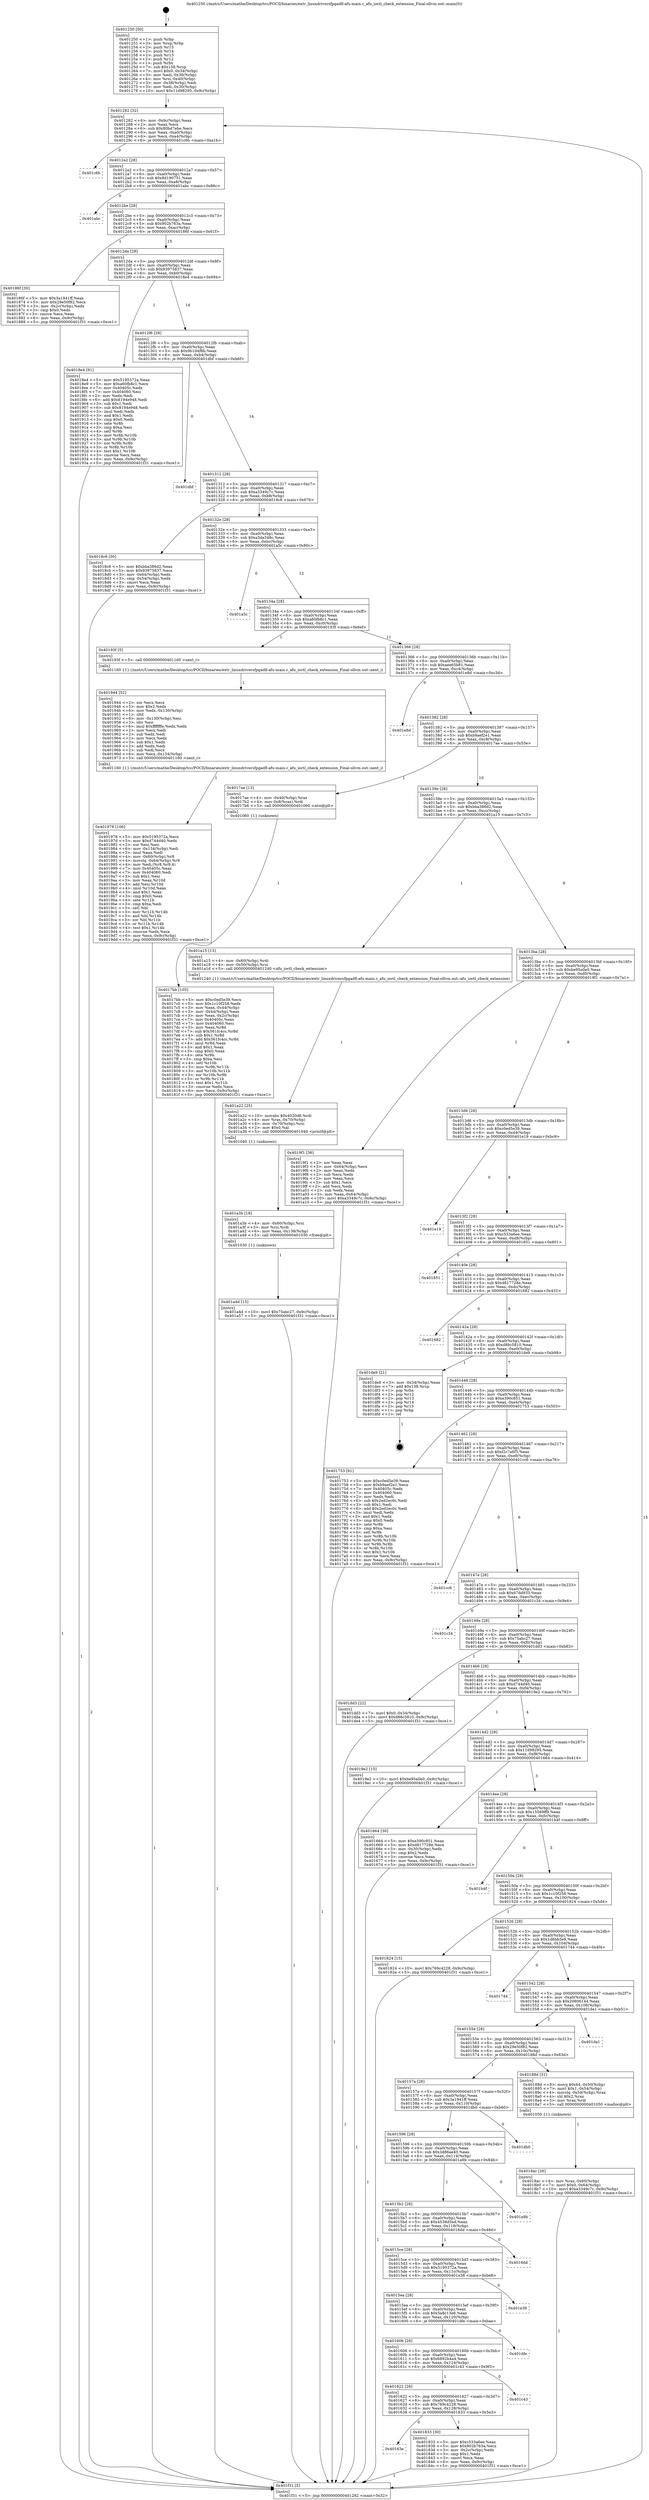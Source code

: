 digraph "0x401250" {
  label = "0x401250 (/mnt/c/Users/mathe/Desktop/tcc/POCII/binaries/extr_linuxdriversfpgadfl-afu-main.c_afu_ioctl_check_extension_Final-ollvm.out::main(0))"
  labelloc = "t"
  node[shape=record]

  Entry [label="",width=0.3,height=0.3,shape=circle,fillcolor=black,style=filled]
  "0x401282" [label="{
     0x401282 [32]\l
     | [instrs]\l
     &nbsp;&nbsp;0x401282 \<+6\>: mov -0x9c(%rbp),%eax\l
     &nbsp;&nbsp;0x401288 \<+2\>: mov %eax,%ecx\l
     &nbsp;&nbsp;0x40128a \<+6\>: sub $0x80bd7ebe,%ecx\l
     &nbsp;&nbsp;0x401290 \<+6\>: mov %eax,-0xa0(%rbp)\l
     &nbsp;&nbsp;0x401296 \<+6\>: mov %ecx,-0xa4(%rbp)\l
     &nbsp;&nbsp;0x40129c \<+6\>: je 0000000000401c6b \<main+0xa1b\>\l
  }"]
  "0x401c6b" [label="{
     0x401c6b\l
  }", style=dashed]
  "0x4012a2" [label="{
     0x4012a2 [28]\l
     | [instrs]\l
     &nbsp;&nbsp;0x4012a2 \<+5\>: jmp 00000000004012a7 \<main+0x57\>\l
     &nbsp;&nbsp;0x4012a7 \<+6\>: mov -0xa0(%rbp),%eax\l
     &nbsp;&nbsp;0x4012ad \<+5\>: sub $0x8d190751,%eax\l
     &nbsp;&nbsp;0x4012b2 \<+6\>: mov %eax,-0xa8(%rbp)\l
     &nbsp;&nbsp;0x4012b8 \<+6\>: je 0000000000401abc \<main+0x86c\>\l
  }"]
  Exit [label="",width=0.3,height=0.3,shape=circle,fillcolor=black,style=filled,peripheries=2]
  "0x401abc" [label="{
     0x401abc\l
  }", style=dashed]
  "0x4012be" [label="{
     0x4012be [28]\l
     | [instrs]\l
     &nbsp;&nbsp;0x4012be \<+5\>: jmp 00000000004012c3 \<main+0x73\>\l
     &nbsp;&nbsp;0x4012c3 \<+6\>: mov -0xa0(%rbp),%eax\l
     &nbsp;&nbsp;0x4012c9 \<+5\>: sub $0x902b763a,%eax\l
     &nbsp;&nbsp;0x4012ce \<+6\>: mov %eax,-0xac(%rbp)\l
     &nbsp;&nbsp;0x4012d4 \<+6\>: je 000000000040186f \<main+0x61f\>\l
  }"]
  "0x401a4d" [label="{
     0x401a4d [15]\l
     | [instrs]\l
     &nbsp;&nbsp;0x401a4d \<+10\>: movl $0x75abc27,-0x9c(%rbp)\l
     &nbsp;&nbsp;0x401a57 \<+5\>: jmp 0000000000401f31 \<main+0xce1\>\l
  }"]
  "0x40186f" [label="{
     0x40186f [30]\l
     | [instrs]\l
     &nbsp;&nbsp;0x40186f \<+5\>: mov $0x3a1941ff,%eax\l
     &nbsp;&nbsp;0x401874 \<+5\>: mov $0x29e50f82,%ecx\l
     &nbsp;&nbsp;0x401879 \<+3\>: mov -0x2c(%rbp),%edx\l
     &nbsp;&nbsp;0x40187c \<+3\>: cmp $0x0,%edx\l
     &nbsp;&nbsp;0x40187f \<+3\>: cmove %ecx,%eax\l
     &nbsp;&nbsp;0x401882 \<+6\>: mov %eax,-0x9c(%rbp)\l
     &nbsp;&nbsp;0x401888 \<+5\>: jmp 0000000000401f31 \<main+0xce1\>\l
  }"]
  "0x4012da" [label="{
     0x4012da [28]\l
     | [instrs]\l
     &nbsp;&nbsp;0x4012da \<+5\>: jmp 00000000004012df \<main+0x8f\>\l
     &nbsp;&nbsp;0x4012df \<+6\>: mov -0xa0(%rbp),%eax\l
     &nbsp;&nbsp;0x4012e5 \<+5\>: sub $0x93975837,%eax\l
     &nbsp;&nbsp;0x4012ea \<+6\>: mov %eax,-0xb0(%rbp)\l
     &nbsp;&nbsp;0x4012f0 \<+6\>: je 00000000004018e4 \<main+0x694\>\l
  }"]
  "0x401a3b" [label="{
     0x401a3b [18]\l
     | [instrs]\l
     &nbsp;&nbsp;0x401a3b \<+4\>: mov -0x60(%rbp),%rsi\l
     &nbsp;&nbsp;0x401a3f \<+3\>: mov %rsi,%rdi\l
     &nbsp;&nbsp;0x401a42 \<+6\>: mov %eax,-0x138(%rbp)\l
     &nbsp;&nbsp;0x401a48 \<+5\>: call 0000000000401030 \<free@plt\>\l
     | [calls]\l
     &nbsp;&nbsp;0x401030 \{1\} (unknown)\l
  }"]
  "0x4018e4" [label="{
     0x4018e4 [91]\l
     | [instrs]\l
     &nbsp;&nbsp;0x4018e4 \<+5\>: mov $0x5195372a,%eax\l
     &nbsp;&nbsp;0x4018e9 \<+5\>: mov $0xa60fb8c1,%ecx\l
     &nbsp;&nbsp;0x4018ee \<+7\>: mov 0x40405c,%edx\l
     &nbsp;&nbsp;0x4018f5 \<+7\>: mov 0x404060,%esi\l
     &nbsp;&nbsp;0x4018fc \<+2\>: mov %edx,%edi\l
     &nbsp;&nbsp;0x4018fe \<+6\>: add $0x8194e948,%edi\l
     &nbsp;&nbsp;0x401904 \<+3\>: sub $0x1,%edi\l
     &nbsp;&nbsp;0x401907 \<+6\>: sub $0x8194e948,%edi\l
     &nbsp;&nbsp;0x40190d \<+3\>: imul %edi,%edx\l
     &nbsp;&nbsp;0x401910 \<+3\>: and $0x1,%edx\l
     &nbsp;&nbsp;0x401913 \<+3\>: cmp $0x0,%edx\l
     &nbsp;&nbsp;0x401916 \<+4\>: sete %r8b\l
     &nbsp;&nbsp;0x40191a \<+3\>: cmp $0xa,%esi\l
     &nbsp;&nbsp;0x40191d \<+4\>: setl %r9b\l
     &nbsp;&nbsp;0x401921 \<+3\>: mov %r8b,%r10b\l
     &nbsp;&nbsp;0x401924 \<+3\>: and %r9b,%r10b\l
     &nbsp;&nbsp;0x401927 \<+3\>: xor %r9b,%r8b\l
     &nbsp;&nbsp;0x40192a \<+3\>: or %r8b,%r10b\l
     &nbsp;&nbsp;0x40192d \<+4\>: test $0x1,%r10b\l
     &nbsp;&nbsp;0x401931 \<+3\>: cmovne %ecx,%eax\l
     &nbsp;&nbsp;0x401934 \<+6\>: mov %eax,-0x9c(%rbp)\l
     &nbsp;&nbsp;0x40193a \<+5\>: jmp 0000000000401f31 \<main+0xce1\>\l
  }"]
  "0x4012f6" [label="{
     0x4012f6 [28]\l
     | [instrs]\l
     &nbsp;&nbsp;0x4012f6 \<+5\>: jmp 00000000004012fb \<main+0xab\>\l
     &nbsp;&nbsp;0x4012fb \<+6\>: mov -0xa0(%rbp),%eax\l
     &nbsp;&nbsp;0x401301 \<+5\>: sub $0x9b1d4f8b,%eax\l
     &nbsp;&nbsp;0x401306 \<+6\>: mov %eax,-0xb4(%rbp)\l
     &nbsp;&nbsp;0x40130c \<+6\>: je 0000000000401dbf \<main+0xb6f\>\l
  }"]
  "0x401a22" [label="{
     0x401a22 [25]\l
     | [instrs]\l
     &nbsp;&nbsp;0x401a22 \<+10\>: movabs $0x4020d6,%rdi\l
     &nbsp;&nbsp;0x401a2c \<+4\>: mov %rax,-0x70(%rbp)\l
     &nbsp;&nbsp;0x401a30 \<+4\>: mov -0x70(%rbp),%rsi\l
     &nbsp;&nbsp;0x401a34 \<+2\>: mov $0x0,%al\l
     &nbsp;&nbsp;0x401a36 \<+5\>: call 0000000000401040 \<printf@plt\>\l
     | [calls]\l
     &nbsp;&nbsp;0x401040 \{1\} (unknown)\l
  }"]
  "0x401dbf" [label="{
     0x401dbf\l
  }", style=dashed]
  "0x401312" [label="{
     0x401312 [28]\l
     | [instrs]\l
     &nbsp;&nbsp;0x401312 \<+5\>: jmp 0000000000401317 \<main+0xc7\>\l
     &nbsp;&nbsp;0x401317 \<+6\>: mov -0xa0(%rbp),%eax\l
     &nbsp;&nbsp;0x40131d \<+5\>: sub $0xa3349c7c,%eax\l
     &nbsp;&nbsp;0x401322 \<+6\>: mov %eax,-0xb8(%rbp)\l
     &nbsp;&nbsp;0x401328 \<+6\>: je 00000000004018c6 \<main+0x676\>\l
  }"]
  "0x401978" [label="{
     0x401978 [106]\l
     | [instrs]\l
     &nbsp;&nbsp;0x401978 \<+5\>: mov $0x5195372a,%ecx\l
     &nbsp;&nbsp;0x40197d \<+5\>: mov $0xd744d40,%edx\l
     &nbsp;&nbsp;0x401982 \<+2\>: xor %esi,%esi\l
     &nbsp;&nbsp;0x401984 \<+6\>: mov -0x134(%rbp),%edi\l
     &nbsp;&nbsp;0x40198a \<+3\>: imul %eax,%edi\l
     &nbsp;&nbsp;0x40198d \<+4\>: mov -0x60(%rbp),%r8\l
     &nbsp;&nbsp;0x401991 \<+4\>: movslq -0x64(%rbp),%r9\l
     &nbsp;&nbsp;0x401995 \<+4\>: mov %edi,(%r8,%r9,4)\l
     &nbsp;&nbsp;0x401999 \<+7\>: mov 0x40405c,%eax\l
     &nbsp;&nbsp;0x4019a0 \<+7\>: mov 0x404060,%edi\l
     &nbsp;&nbsp;0x4019a7 \<+3\>: sub $0x1,%esi\l
     &nbsp;&nbsp;0x4019aa \<+3\>: mov %eax,%r10d\l
     &nbsp;&nbsp;0x4019ad \<+3\>: add %esi,%r10d\l
     &nbsp;&nbsp;0x4019b0 \<+4\>: imul %r10d,%eax\l
     &nbsp;&nbsp;0x4019b4 \<+3\>: and $0x1,%eax\l
     &nbsp;&nbsp;0x4019b7 \<+3\>: cmp $0x0,%eax\l
     &nbsp;&nbsp;0x4019ba \<+4\>: sete %r11b\l
     &nbsp;&nbsp;0x4019be \<+3\>: cmp $0xa,%edi\l
     &nbsp;&nbsp;0x4019c1 \<+3\>: setl %bl\l
     &nbsp;&nbsp;0x4019c4 \<+3\>: mov %r11b,%r14b\l
     &nbsp;&nbsp;0x4019c7 \<+3\>: and %bl,%r14b\l
     &nbsp;&nbsp;0x4019ca \<+3\>: xor %bl,%r11b\l
     &nbsp;&nbsp;0x4019cd \<+3\>: or %r11b,%r14b\l
     &nbsp;&nbsp;0x4019d0 \<+4\>: test $0x1,%r14b\l
     &nbsp;&nbsp;0x4019d4 \<+3\>: cmovne %edx,%ecx\l
     &nbsp;&nbsp;0x4019d7 \<+6\>: mov %ecx,-0x9c(%rbp)\l
     &nbsp;&nbsp;0x4019dd \<+5\>: jmp 0000000000401f31 \<main+0xce1\>\l
  }"]
  "0x4018c6" [label="{
     0x4018c6 [30]\l
     | [instrs]\l
     &nbsp;&nbsp;0x4018c6 \<+5\>: mov $0xbba386d2,%eax\l
     &nbsp;&nbsp;0x4018cb \<+5\>: mov $0x93975837,%ecx\l
     &nbsp;&nbsp;0x4018d0 \<+3\>: mov -0x64(%rbp),%edx\l
     &nbsp;&nbsp;0x4018d3 \<+3\>: cmp -0x54(%rbp),%edx\l
     &nbsp;&nbsp;0x4018d6 \<+3\>: cmovl %ecx,%eax\l
     &nbsp;&nbsp;0x4018d9 \<+6\>: mov %eax,-0x9c(%rbp)\l
     &nbsp;&nbsp;0x4018df \<+5\>: jmp 0000000000401f31 \<main+0xce1\>\l
  }"]
  "0x40132e" [label="{
     0x40132e [28]\l
     | [instrs]\l
     &nbsp;&nbsp;0x40132e \<+5\>: jmp 0000000000401333 \<main+0xe3\>\l
     &nbsp;&nbsp;0x401333 \<+6\>: mov -0xa0(%rbp),%eax\l
     &nbsp;&nbsp;0x401339 \<+5\>: sub $0xa3da348c,%eax\l
     &nbsp;&nbsp;0x40133e \<+6\>: mov %eax,-0xbc(%rbp)\l
     &nbsp;&nbsp;0x401344 \<+6\>: je 0000000000401a5c \<main+0x80c\>\l
  }"]
  "0x401944" [label="{
     0x401944 [52]\l
     | [instrs]\l
     &nbsp;&nbsp;0x401944 \<+2\>: xor %ecx,%ecx\l
     &nbsp;&nbsp;0x401946 \<+5\>: mov $0x2,%edx\l
     &nbsp;&nbsp;0x40194b \<+6\>: mov %edx,-0x130(%rbp)\l
     &nbsp;&nbsp;0x401951 \<+1\>: cltd\l
     &nbsp;&nbsp;0x401952 \<+6\>: mov -0x130(%rbp),%esi\l
     &nbsp;&nbsp;0x401958 \<+2\>: idiv %esi\l
     &nbsp;&nbsp;0x40195a \<+6\>: imul $0xfffffffe,%edx,%edx\l
     &nbsp;&nbsp;0x401960 \<+2\>: mov %ecx,%edi\l
     &nbsp;&nbsp;0x401962 \<+2\>: sub %edx,%edi\l
     &nbsp;&nbsp;0x401964 \<+2\>: mov %ecx,%edx\l
     &nbsp;&nbsp;0x401966 \<+3\>: sub $0x1,%edx\l
     &nbsp;&nbsp;0x401969 \<+2\>: add %edx,%edi\l
     &nbsp;&nbsp;0x40196b \<+2\>: sub %edi,%ecx\l
     &nbsp;&nbsp;0x40196d \<+6\>: mov %ecx,-0x134(%rbp)\l
     &nbsp;&nbsp;0x401973 \<+5\>: call 0000000000401160 \<next_i\>\l
     | [calls]\l
     &nbsp;&nbsp;0x401160 \{1\} (/mnt/c/Users/mathe/Desktop/tcc/POCII/binaries/extr_linuxdriversfpgadfl-afu-main.c_afu_ioctl_check_extension_Final-ollvm.out::next_i)\l
  }"]
  "0x401a5c" [label="{
     0x401a5c\l
  }", style=dashed]
  "0x40134a" [label="{
     0x40134a [28]\l
     | [instrs]\l
     &nbsp;&nbsp;0x40134a \<+5\>: jmp 000000000040134f \<main+0xff\>\l
     &nbsp;&nbsp;0x40134f \<+6\>: mov -0xa0(%rbp),%eax\l
     &nbsp;&nbsp;0x401355 \<+5\>: sub $0xa60fb8c1,%eax\l
     &nbsp;&nbsp;0x40135a \<+6\>: mov %eax,-0xc0(%rbp)\l
     &nbsp;&nbsp;0x401360 \<+6\>: je 000000000040193f \<main+0x6ef\>\l
  }"]
  "0x4018ac" [label="{
     0x4018ac [26]\l
     | [instrs]\l
     &nbsp;&nbsp;0x4018ac \<+4\>: mov %rax,-0x60(%rbp)\l
     &nbsp;&nbsp;0x4018b0 \<+7\>: movl $0x0,-0x64(%rbp)\l
     &nbsp;&nbsp;0x4018b7 \<+10\>: movl $0xa3349c7c,-0x9c(%rbp)\l
     &nbsp;&nbsp;0x4018c1 \<+5\>: jmp 0000000000401f31 \<main+0xce1\>\l
  }"]
  "0x40193f" [label="{
     0x40193f [5]\l
     | [instrs]\l
     &nbsp;&nbsp;0x40193f \<+5\>: call 0000000000401160 \<next_i\>\l
     | [calls]\l
     &nbsp;&nbsp;0x401160 \{1\} (/mnt/c/Users/mathe/Desktop/tcc/POCII/binaries/extr_linuxdriversfpgadfl-afu-main.c_afu_ioctl_check_extension_Final-ollvm.out::next_i)\l
  }"]
  "0x401366" [label="{
     0x401366 [28]\l
     | [instrs]\l
     &nbsp;&nbsp;0x401366 \<+5\>: jmp 000000000040136b \<main+0x11b\>\l
     &nbsp;&nbsp;0x40136b \<+6\>: mov -0xa0(%rbp),%eax\l
     &nbsp;&nbsp;0x401371 \<+5\>: sub $0xaee65b81,%eax\l
     &nbsp;&nbsp;0x401376 \<+6\>: mov %eax,-0xc4(%rbp)\l
     &nbsp;&nbsp;0x40137c \<+6\>: je 0000000000401e8d \<main+0xc3d\>\l
  }"]
  "0x40163e" [label="{
     0x40163e\l
  }", style=dashed]
  "0x401e8d" [label="{
     0x401e8d\l
  }", style=dashed]
  "0x401382" [label="{
     0x401382 [28]\l
     | [instrs]\l
     &nbsp;&nbsp;0x401382 \<+5\>: jmp 0000000000401387 \<main+0x137\>\l
     &nbsp;&nbsp;0x401387 \<+6\>: mov -0xa0(%rbp),%eax\l
     &nbsp;&nbsp;0x40138d \<+5\>: sub $0xb9aef2e1,%eax\l
     &nbsp;&nbsp;0x401392 \<+6\>: mov %eax,-0xc8(%rbp)\l
     &nbsp;&nbsp;0x401398 \<+6\>: je 00000000004017ae \<main+0x55e\>\l
  }"]
  "0x401833" [label="{
     0x401833 [30]\l
     | [instrs]\l
     &nbsp;&nbsp;0x401833 \<+5\>: mov $0xc533a6ee,%eax\l
     &nbsp;&nbsp;0x401838 \<+5\>: mov $0x902b763a,%ecx\l
     &nbsp;&nbsp;0x40183d \<+3\>: mov -0x2c(%rbp),%edx\l
     &nbsp;&nbsp;0x401840 \<+3\>: cmp $0x1,%edx\l
     &nbsp;&nbsp;0x401843 \<+3\>: cmovl %ecx,%eax\l
     &nbsp;&nbsp;0x401846 \<+6\>: mov %eax,-0x9c(%rbp)\l
     &nbsp;&nbsp;0x40184c \<+5\>: jmp 0000000000401f31 \<main+0xce1\>\l
  }"]
  "0x4017ae" [label="{
     0x4017ae [13]\l
     | [instrs]\l
     &nbsp;&nbsp;0x4017ae \<+4\>: mov -0x40(%rbp),%rax\l
     &nbsp;&nbsp;0x4017b2 \<+4\>: mov 0x8(%rax),%rdi\l
     &nbsp;&nbsp;0x4017b6 \<+5\>: call 0000000000401060 \<atoi@plt\>\l
     | [calls]\l
     &nbsp;&nbsp;0x401060 \{1\} (unknown)\l
  }"]
  "0x40139e" [label="{
     0x40139e [28]\l
     | [instrs]\l
     &nbsp;&nbsp;0x40139e \<+5\>: jmp 00000000004013a3 \<main+0x153\>\l
     &nbsp;&nbsp;0x4013a3 \<+6\>: mov -0xa0(%rbp),%eax\l
     &nbsp;&nbsp;0x4013a9 \<+5\>: sub $0xbba386d2,%eax\l
     &nbsp;&nbsp;0x4013ae \<+6\>: mov %eax,-0xcc(%rbp)\l
     &nbsp;&nbsp;0x4013b4 \<+6\>: je 0000000000401a15 \<main+0x7c5\>\l
  }"]
  "0x401622" [label="{
     0x401622 [28]\l
     | [instrs]\l
     &nbsp;&nbsp;0x401622 \<+5\>: jmp 0000000000401627 \<main+0x3d7\>\l
     &nbsp;&nbsp;0x401627 \<+6\>: mov -0xa0(%rbp),%eax\l
     &nbsp;&nbsp;0x40162d \<+5\>: sub $0x769c4228,%eax\l
     &nbsp;&nbsp;0x401632 \<+6\>: mov %eax,-0x128(%rbp)\l
     &nbsp;&nbsp;0x401638 \<+6\>: je 0000000000401833 \<main+0x5e3\>\l
  }"]
  "0x401a15" [label="{
     0x401a15 [13]\l
     | [instrs]\l
     &nbsp;&nbsp;0x401a15 \<+4\>: mov -0x60(%rbp),%rdi\l
     &nbsp;&nbsp;0x401a19 \<+4\>: mov -0x50(%rbp),%rsi\l
     &nbsp;&nbsp;0x401a1d \<+5\>: call 0000000000401240 \<afu_ioctl_check_extension\>\l
     | [calls]\l
     &nbsp;&nbsp;0x401240 \{1\} (/mnt/c/Users/mathe/Desktop/tcc/POCII/binaries/extr_linuxdriversfpgadfl-afu-main.c_afu_ioctl_check_extension_Final-ollvm.out::afu_ioctl_check_extension)\l
  }"]
  "0x4013ba" [label="{
     0x4013ba [28]\l
     | [instrs]\l
     &nbsp;&nbsp;0x4013ba \<+5\>: jmp 00000000004013bf \<main+0x16f\>\l
     &nbsp;&nbsp;0x4013bf \<+6\>: mov -0xa0(%rbp),%eax\l
     &nbsp;&nbsp;0x4013c5 \<+5\>: sub $0xbe95a0e0,%eax\l
     &nbsp;&nbsp;0x4013ca \<+6\>: mov %eax,-0xd0(%rbp)\l
     &nbsp;&nbsp;0x4013d0 \<+6\>: je 00000000004019f1 \<main+0x7a1\>\l
  }"]
  "0x401c43" [label="{
     0x401c43\l
  }", style=dashed]
  "0x4019f1" [label="{
     0x4019f1 [36]\l
     | [instrs]\l
     &nbsp;&nbsp;0x4019f1 \<+2\>: xor %eax,%eax\l
     &nbsp;&nbsp;0x4019f3 \<+3\>: mov -0x64(%rbp),%ecx\l
     &nbsp;&nbsp;0x4019f6 \<+2\>: mov %eax,%edx\l
     &nbsp;&nbsp;0x4019f8 \<+2\>: sub %ecx,%edx\l
     &nbsp;&nbsp;0x4019fa \<+2\>: mov %eax,%ecx\l
     &nbsp;&nbsp;0x4019fc \<+3\>: sub $0x1,%ecx\l
     &nbsp;&nbsp;0x4019ff \<+2\>: add %ecx,%edx\l
     &nbsp;&nbsp;0x401a01 \<+2\>: sub %edx,%eax\l
     &nbsp;&nbsp;0x401a03 \<+3\>: mov %eax,-0x64(%rbp)\l
     &nbsp;&nbsp;0x401a06 \<+10\>: movl $0xa3349c7c,-0x9c(%rbp)\l
     &nbsp;&nbsp;0x401a10 \<+5\>: jmp 0000000000401f31 \<main+0xce1\>\l
  }"]
  "0x4013d6" [label="{
     0x4013d6 [28]\l
     | [instrs]\l
     &nbsp;&nbsp;0x4013d6 \<+5\>: jmp 00000000004013db \<main+0x18b\>\l
     &nbsp;&nbsp;0x4013db \<+6\>: mov -0xa0(%rbp),%eax\l
     &nbsp;&nbsp;0x4013e1 \<+5\>: sub $0xc0ed5e39,%eax\l
     &nbsp;&nbsp;0x4013e6 \<+6\>: mov %eax,-0xd4(%rbp)\l
     &nbsp;&nbsp;0x4013ec \<+6\>: je 0000000000401e19 \<main+0xbc9\>\l
  }"]
  "0x401606" [label="{
     0x401606 [28]\l
     | [instrs]\l
     &nbsp;&nbsp;0x401606 \<+5\>: jmp 000000000040160b \<main+0x3bb\>\l
     &nbsp;&nbsp;0x40160b \<+6\>: mov -0xa0(%rbp),%eax\l
     &nbsp;&nbsp;0x401611 \<+5\>: sub $0x6892b4a4,%eax\l
     &nbsp;&nbsp;0x401616 \<+6\>: mov %eax,-0x124(%rbp)\l
     &nbsp;&nbsp;0x40161c \<+6\>: je 0000000000401c43 \<main+0x9f3\>\l
  }"]
  "0x401e19" [label="{
     0x401e19\l
  }", style=dashed]
  "0x4013f2" [label="{
     0x4013f2 [28]\l
     | [instrs]\l
     &nbsp;&nbsp;0x4013f2 \<+5\>: jmp 00000000004013f7 \<main+0x1a7\>\l
     &nbsp;&nbsp;0x4013f7 \<+6\>: mov -0xa0(%rbp),%eax\l
     &nbsp;&nbsp;0x4013fd \<+5\>: sub $0xc533a6ee,%eax\l
     &nbsp;&nbsp;0x401402 \<+6\>: mov %eax,-0xd8(%rbp)\l
     &nbsp;&nbsp;0x401408 \<+6\>: je 0000000000401851 \<main+0x601\>\l
  }"]
  "0x401dfe" [label="{
     0x401dfe\l
  }", style=dashed]
  "0x401851" [label="{
     0x401851\l
  }", style=dashed]
  "0x40140e" [label="{
     0x40140e [28]\l
     | [instrs]\l
     &nbsp;&nbsp;0x40140e \<+5\>: jmp 0000000000401413 \<main+0x1c3\>\l
     &nbsp;&nbsp;0x401413 \<+6\>: mov -0xa0(%rbp),%eax\l
     &nbsp;&nbsp;0x401419 \<+5\>: sub $0xd817728e,%eax\l
     &nbsp;&nbsp;0x40141e \<+6\>: mov %eax,-0xdc(%rbp)\l
     &nbsp;&nbsp;0x401424 \<+6\>: je 0000000000401682 \<main+0x432\>\l
  }"]
  "0x4015ea" [label="{
     0x4015ea [28]\l
     | [instrs]\l
     &nbsp;&nbsp;0x4015ea \<+5\>: jmp 00000000004015ef \<main+0x39f\>\l
     &nbsp;&nbsp;0x4015ef \<+6\>: mov -0xa0(%rbp),%eax\l
     &nbsp;&nbsp;0x4015f5 \<+5\>: sub $0x5a8c13e6,%eax\l
     &nbsp;&nbsp;0x4015fa \<+6\>: mov %eax,-0x120(%rbp)\l
     &nbsp;&nbsp;0x401600 \<+6\>: je 0000000000401dfe \<main+0xbae\>\l
  }"]
  "0x401682" [label="{
     0x401682\l
  }", style=dashed]
  "0x40142a" [label="{
     0x40142a [28]\l
     | [instrs]\l
     &nbsp;&nbsp;0x40142a \<+5\>: jmp 000000000040142f \<main+0x1df\>\l
     &nbsp;&nbsp;0x40142f \<+6\>: mov -0xa0(%rbp),%eax\l
     &nbsp;&nbsp;0x401435 \<+5\>: sub $0xd88c5810,%eax\l
     &nbsp;&nbsp;0x40143a \<+6\>: mov %eax,-0xe0(%rbp)\l
     &nbsp;&nbsp;0x401440 \<+6\>: je 0000000000401de9 \<main+0xb99\>\l
  }"]
  "0x401e38" [label="{
     0x401e38\l
  }", style=dashed]
  "0x401de9" [label="{
     0x401de9 [21]\l
     | [instrs]\l
     &nbsp;&nbsp;0x401de9 \<+3\>: mov -0x34(%rbp),%eax\l
     &nbsp;&nbsp;0x401dec \<+7\>: add $0x138,%rsp\l
     &nbsp;&nbsp;0x401df3 \<+1\>: pop %rbx\l
     &nbsp;&nbsp;0x401df4 \<+2\>: pop %r12\l
     &nbsp;&nbsp;0x401df6 \<+2\>: pop %r13\l
     &nbsp;&nbsp;0x401df8 \<+2\>: pop %r14\l
     &nbsp;&nbsp;0x401dfa \<+2\>: pop %r15\l
     &nbsp;&nbsp;0x401dfc \<+1\>: pop %rbp\l
     &nbsp;&nbsp;0x401dfd \<+1\>: ret\l
  }"]
  "0x401446" [label="{
     0x401446 [28]\l
     | [instrs]\l
     &nbsp;&nbsp;0x401446 \<+5\>: jmp 000000000040144b \<main+0x1fb\>\l
     &nbsp;&nbsp;0x40144b \<+6\>: mov -0xa0(%rbp),%eax\l
     &nbsp;&nbsp;0x401451 \<+5\>: sub $0xe390c851,%eax\l
     &nbsp;&nbsp;0x401456 \<+6\>: mov %eax,-0xe4(%rbp)\l
     &nbsp;&nbsp;0x40145c \<+6\>: je 0000000000401753 \<main+0x503\>\l
  }"]
  "0x4015ce" [label="{
     0x4015ce [28]\l
     | [instrs]\l
     &nbsp;&nbsp;0x4015ce \<+5\>: jmp 00000000004015d3 \<main+0x383\>\l
     &nbsp;&nbsp;0x4015d3 \<+6\>: mov -0xa0(%rbp),%eax\l
     &nbsp;&nbsp;0x4015d9 \<+5\>: sub $0x5195372a,%eax\l
     &nbsp;&nbsp;0x4015de \<+6\>: mov %eax,-0x11c(%rbp)\l
     &nbsp;&nbsp;0x4015e4 \<+6\>: je 0000000000401e38 \<main+0xbe8\>\l
  }"]
  "0x401753" [label="{
     0x401753 [91]\l
     | [instrs]\l
     &nbsp;&nbsp;0x401753 \<+5\>: mov $0xc0ed5e39,%eax\l
     &nbsp;&nbsp;0x401758 \<+5\>: mov $0xb9aef2e1,%ecx\l
     &nbsp;&nbsp;0x40175d \<+7\>: mov 0x40405c,%edx\l
     &nbsp;&nbsp;0x401764 \<+7\>: mov 0x404060,%esi\l
     &nbsp;&nbsp;0x40176b \<+2\>: mov %edx,%edi\l
     &nbsp;&nbsp;0x40176d \<+6\>: sub $0x2ed2ec0c,%edi\l
     &nbsp;&nbsp;0x401773 \<+3\>: sub $0x1,%edi\l
     &nbsp;&nbsp;0x401776 \<+6\>: add $0x2ed2ec0c,%edi\l
     &nbsp;&nbsp;0x40177c \<+3\>: imul %edi,%edx\l
     &nbsp;&nbsp;0x40177f \<+3\>: and $0x1,%edx\l
     &nbsp;&nbsp;0x401782 \<+3\>: cmp $0x0,%edx\l
     &nbsp;&nbsp;0x401785 \<+4\>: sete %r8b\l
     &nbsp;&nbsp;0x401789 \<+3\>: cmp $0xa,%esi\l
     &nbsp;&nbsp;0x40178c \<+4\>: setl %r9b\l
     &nbsp;&nbsp;0x401790 \<+3\>: mov %r8b,%r10b\l
     &nbsp;&nbsp;0x401793 \<+3\>: and %r9b,%r10b\l
     &nbsp;&nbsp;0x401796 \<+3\>: xor %r9b,%r8b\l
     &nbsp;&nbsp;0x401799 \<+3\>: or %r8b,%r10b\l
     &nbsp;&nbsp;0x40179c \<+4\>: test $0x1,%r10b\l
     &nbsp;&nbsp;0x4017a0 \<+3\>: cmovne %ecx,%eax\l
     &nbsp;&nbsp;0x4017a3 \<+6\>: mov %eax,-0x9c(%rbp)\l
     &nbsp;&nbsp;0x4017a9 \<+5\>: jmp 0000000000401f31 \<main+0xce1\>\l
  }"]
  "0x401462" [label="{
     0x401462 [28]\l
     | [instrs]\l
     &nbsp;&nbsp;0x401462 \<+5\>: jmp 0000000000401467 \<main+0x217\>\l
     &nbsp;&nbsp;0x401467 \<+6\>: mov -0xa0(%rbp),%eax\l
     &nbsp;&nbsp;0x40146d \<+5\>: sub $0xf2c7a6f3,%eax\l
     &nbsp;&nbsp;0x401472 \<+6\>: mov %eax,-0xe8(%rbp)\l
     &nbsp;&nbsp;0x401478 \<+6\>: je 0000000000401cc6 \<main+0xa76\>\l
  }"]
  "0x4016dd" [label="{
     0x4016dd\l
  }", style=dashed]
  "0x401cc6" [label="{
     0x401cc6\l
  }", style=dashed]
  "0x40147e" [label="{
     0x40147e [28]\l
     | [instrs]\l
     &nbsp;&nbsp;0x40147e \<+5\>: jmp 0000000000401483 \<main+0x233\>\l
     &nbsp;&nbsp;0x401483 \<+6\>: mov -0xa0(%rbp),%eax\l
     &nbsp;&nbsp;0x401489 \<+5\>: sub $0x67dd933,%eax\l
     &nbsp;&nbsp;0x40148e \<+6\>: mov %eax,-0xec(%rbp)\l
     &nbsp;&nbsp;0x401494 \<+6\>: je 0000000000401c34 \<main+0x9e4\>\l
  }"]
  "0x4015b2" [label="{
     0x4015b2 [28]\l
     | [instrs]\l
     &nbsp;&nbsp;0x4015b2 \<+5\>: jmp 00000000004015b7 \<main+0x367\>\l
     &nbsp;&nbsp;0x4015b7 \<+6\>: mov -0xa0(%rbp),%eax\l
     &nbsp;&nbsp;0x4015bd \<+5\>: sub $0x4538d5ed,%eax\l
     &nbsp;&nbsp;0x4015c2 \<+6\>: mov %eax,-0x118(%rbp)\l
     &nbsp;&nbsp;0x4015c8 \<+6\>: je 00000000004016dd \<main+0x48d\>\l
  }"]
  "0x401c34" [label="{
     0x401c34\l
  }", style=dashed]
  "0x40149a" [label="{
     0x40149a [28]\l
     | [instrs]\l
     &nbsp;&nbsp;0x40149a \<+5\>: jmp 000000000040149f \<main+0x24f\>\l
     &nbsp;&nbsp;0x40149f \<+6\>: mov -0xa0(%rbp),%eax\l
     &nbsp;&nbsp;0x4014a5 \<+5\>: sub $0x75abc27,%eax\l
     &nbsp;&nbsp;0x4014aa \<+6\>: mov %eax,-0xf0(%rbp)\l
     &nbsp;&nbsp;0x4014b0 \<+6\>: je 0000000000401dd3 \<main+0xb83\>\l
  }"]
  "0x401a9b" [label="{
     0x401a9b\l
  }", style=dashed]
  "0x401dd3" [label="{
     0x401dd3 [22]\l
     | [instrs]\l
     &nbsp;&nbsp;0x401dd3 \<+7\>: movl $0x0,-0x34(%rbp)\l
     &nbsp;&nbsp;0x401dda \<+10\>: movl $0xd88c5810,-0x9c(%rbp)\l
     &nbsp;&nbsp;0x401de4 \<+5\>: jmp 0000000000401f31 \<main+0xce1\>\l
  }"]
  "0x4014b6" [label="{
     0x4014b6 [28]\l
     | [instrs]\l
     &nbsp;&nbsp;0x4014b6 \<+5\>: jmp 00000000004014bb \<main+0x26b\>\l
     &nbsp;&nbsp;0x4014bb \<+6\>: mov -0xa0(%rbp),%eax\l
     &nbsp;&nbsp;0x4014c1 \<+5\>: sub $0xd744d40,%eax\l
     &nbsp;&nbsp;0x4014c6 \<+6\>: mov %eax,-0xf4(%rbp)\l
     &nbsp;&nbsp;0x4014cc \<+6\>: je 00000000004019e2 \<main+0x792\>\l
  }"]
  "0x401596" [label="{
     0x401596 [28]\l
     | [instrs]\l
     &nbsp;&nbsp;0x401596 \<+5\>: jmp 000000000040159b \<main+0x34b\>\l
     &nbsp;&nbsp;0x40159b \<+6\>: mov -0xa0(%rbp),%eax\l
     &nbsp;&nbsp;0x4015a1 \<+5\>: sub $0x3d86ae40,%eax\l
     &nbsp;&nbsp;0x4015a6 \<+6\>: mov %eax,-0x114(%rbp)\l
     &nbsp;&nbsp;0x4015ac \<+6\>: je 0000000000401a9b \<main+0x84b\>\l
  }"]
  "0x4019e2" [label="{
     0x4019e2 [15]\l
     | [instrs]\l
     &nbsp;&nbsp;0x4019e2 \<+10\>: movl $0xbe95a0e0,-0x9c(%rbp)\l
     &nbsp;&nbsp;0x4019ec \<+5\>: jmp 0000000000401f31 \<main+0xce1\>\l
  }"]
  "0x4014d2" [label="{
     0x4014d2 [28]\l
     | [instrs]\l
     &nbsp;&nbsp;0x4014d2 \<+5\>: jmp 00000000004014d7 \<main+0x287\>\l
     &nbsp;&nbsp;0x4014d7 \<+6\>: mov -0xa0(%rbp),%eax\l
     &nbsp;&nbsp;0x4014dd \<+5\>: sub $0x11d98295,%eax\l
     &nbsp;&nbsp;0x4014e2 \<+6\>: mov %eax,-0xf8(%rbp)\l
     &nbsp;&nbsp;0x4014e8 \<+6\>: je 0000000000401664 \<main+0x414\>\l
  }"]
  "0x401db0" [label="{
     0x401db0\l
  }", style=dashed]
  "0x401664" [label="{
     0x401664 [30]\l
     | [instrs]\l
     &nbsp;&nbsp;0x401664 \<+5\>: mov $0xe390c851,%eax\l
     &nbsp;&nbsp;0x401669 \<+5\>: mov $0xd817728e,%ecx\l
     &nbsp;&nbsp;0x40166e \<+3\>: mov -0x30(%rbp),%edx\l
     &nbsp;&nbsp;0x401671 \<+3\>: cmp $0x2,%edx\l
     &nbsp;&nbsp;0x401674 \<+3\>: cmovne %ecx,%eax\l
     &nbsp;&nbsp;0x401677 \<+6\>: mov %eax,-0x9c(%rbp)\l
     &nbsp;&nbsp;0x40167d \<+5\>: jmp 0000000000401f31 \<main+0xce1\>\l
  }"]
  "0x4014ee" [label="{
     0x4014ee [28]\l
     | [instrs]\l
     &nbsp;&nbsp;0x4014ee \<+5\>: jmp 00000000004014f3 \<main+0x2a3\>\l
     &nbsp;&nbsp;0x4014f3 \<+6\>: mov -0xa0(%rbp),%eax\l
     &nbsp;&nbsp;0x4014f9 \<+5\>: sub $0x15569ff9,%eax\l
     &nbsp;&nbsp;0x4014fe \<+6\>: mov %eax,-0xfc(%rbp)\l
     &nbsp;&nbsp;0x401504 \<+6\>: je 0000000000401b4f \<main+0x8ff\>\l
  }"]
  "0x401f31" [label="{
     0x401f31 [5]\l
     | [instrs]\l
     &nbsp;&nbsp;0x401f31 \<+5\>: jmp 0000000000401282 \<main+0x32\>\l
  }"]
  "0x401250" [label="{
     0x401250 [50]\l
     | [instrs]\l
     &nbsp;&nbsp;0x401250 \<+1\>: push %rbp\l
     &nbsp;&nbsp;0x401251 \<+3\>: mov %rsp,%rbp\l
     &nbsp;&nbsp;0x401254 \<+2\>: push %r15\l
     &nbsp;&nbsp;0x401256 \<+2\>: push %r14\l
     &nbsp;&nbsp;0x401258 \<+2\>: push %r13\l
     &nbsp;&nbsp;0x40125a \<+2\>: push %r12\l
     &nbsp;&nbsp;0x40125c \<+1\>: push %rbx\l
     &nbsp;&nbsp;0x40125d \<+7\>: sub $0x138,%rsp\l
     &nbsp;&nbsp;0x401264 \<+7\>: movl $0x0,-0x34(%rbp)\l
     &nbsp;&nbsp;0x40126b \<+3\>: mov %edi,-0x38(%rbp)\l
     &nbsp;&nbsp;0x40126e \<+4\>: mov %rsi,-0x40(%rbp)\l
     &nbsp;&nbsp;0x401272 \<+3\>: mov -0x38(%rbp),%edi\l
     &nbsp;&nbsp;0x401275 \<+3\>: mov %edi,-0x30(%rbp)\l
     &nbsp;&nbsp;0x401278 \<+10\>: movl $0x11d98295,-0x9c(%rbp)\l
  }"]
  "0x4017bb" [label="{
     0x4017bb [105]\l
     | [instrs]\l
     &nbsp;&nbsp;0x4017bb \<+5\>: mov $0xc0ed5e39,%ecx\l
     &nbsp;&nbsp;0x4017c0 \<+5\>: mov $0x1c10f258,%edx\l
     &nbsp;&nbsp;0x4017c5 \<+3\>: mov %eax,-0x44(%rbp)\l
     &nbsp;&nbsp;0x4017c8 \<+3\>: mov -0x44(%rbp),%eax\l
     &nbsp;&nbsp;0x4017cb \<+3\>: mov %eax,-0x2c(%rbp)\l
     &nbsp;&nbsp;0x4017ce \<+7\>: mov 0x40405c,%eax\l
     &nbsp;&nbsp;0x4017d5 \<+7\>: mov 0x404060,%esi\l
     &nbsp;&nbsp;0x4017dc \<+3\>: mov %eax,%r8d\l
     &nbsp;&nbsp;0x4017df \<+7\>: sub $0x561fc4cc,%r8d\l
     &nbsp;&nbsp;0x4017e6 \<+4\>: sub $0x1,%r8d\l
     &nbsp;&nbsp;0x4017ea \<+7\>: add $0x561fc4cc,%r8d\l
     &nbsp;&nbsp;0x4017f1 \<+4\>: imul %r8d,%eax\l
     &nbsp;&nbsp;0x4017f5 \<+3\>: and $0x1,%eax\l
     &nbsp;&nbsp;0x4017f8 \<+3\>: cmp $0x0,%eax\l
     &nbsp;&nbsp;0x4017fb \<+4\>: sete %r9b\l
     &nbsp;&nbsp;0x4017ff \<+3\>: cmp $0xa,%esi\l
     &nbsp;&nbsp;0x401802 \<+4\>: setl %r10b\l
     &nbsp;&nbsp;0x401806 \<+3\>: mov %r9b,%r11b\l
     &nbsp;&nbsp;0x401809 \<+3\>: and %r10b,%r11b\l
     &nbsp;&nbsp;0x40180c \<+3\>: xor %r10b,%r9b\l
     &nbsp;&nbsp;0x40180f \<+3\>: or %r9b,%r11b\l
     &nbsp;&nbsp;0x401812 \<+4\>: test $0x1,%r11b\l
     &nbsp;&nbsp;0x401816 \<+3\>: cmovne %edx,%ecx\l
     &nbsp;&nbsp;0x401819 \<+6\>: mov %ecx,-0x9c(%rbp)\l
     &nbsp;&nbsp;0x40181f \<+5\>: jmp 0000000000401f31 \<main+0xce1\>\l
  }"]
  "0x40157a" [label="{
     0x40157a [28]\l
     | [instrs]\l
     &nbsp;&nbsp;0x40157a \<+5\>: jmp 000000000040157f \<main+0x32f\>\l
     &nbsp;&nbsp;0x40157f \<+6\>: mov -0xa0(%rbp),%eax\l
     &nbsp;&nbsp;0x401585 \<+5\>: sub $0x3a1941ff,%eax\l
     &nbsp;&nbsp;0x40158a \<+6\>: mov %eax,-0x110(%rbp)\l
     &nbsp;&nbsp;0x401590 \<+6\>: je 0000000000401db0 \<main+0xb60\>\l
  }"]
  "0x401b4f" [label="{
     0x401b4f\l
  }", style=dashed]
  "0x40150a" [label="{
     0x40150a [28]\l
     | [instrs]\l
     &nbsp;&nbsp;0x40150a \<+5\>: jmp 000000000040150f \<main+0x2bf\>\l
     &nbsp;&nbsp;0x40150f \<+6\>: mov -0xa0(%rbp),%eax\l
     &nbsp;&nbsp;0x401515 \<+5\>: sub $0x1c10f258,%eax\l
     &nbsp;&nbsp;0x40151a \<+6\>: mov %eax,-0x100(%rbp)\l
     &nbsp;&nbsp;0x401520 \<+6\>: je 0000000000401824 \<main+0x5d4\>\l
  }"]
  "0x40188d" [label="{
     0x40188d [31]\l
     | [instrs]\l
     &nbsp;&nbsp;0x40188d \<+8\>: movq $0x64,-0x50(%rbp)\l
     &nbsp;&nbsp;0x401895 \<+7\>: movl $0x1,-0x54(%rbp)\l
     &nbsp;&nbsp;0x40189c \<+4\>: movslq -0x54(%rbp),%rax\l
     &nbsp;&nbsp;0x4018a0 \<+4\>: shl $0x2,%rax\l
     &nbsp;&nbsp;0x4018a4 \<+3\>: mov %rax,%rdi\l
     &nbsp;&nbsp;0x4018a7 \<+5\>: call 0000000000401050 \<malloc@plt\>\l
     | [calls]\l
     &nbsp;&nbsp;0x401050 \{1\} (unknown)\l
  }"]
  "0x401824" [label="{
     0x401824 [15]\l
     | [instrs]\l
     &nbsp;&nbsp;0x401824 \<+10\>: movl $0x769c4228,-0x9c(%rbp)\l
     &nbsp;&nbsp;0x40182e \<+5\>: jmp 0000000000401f31 \<main+0xce1\>\l
  }"]
  "0x401526" [label="{
     0x401526 [28]\l
     | [instrs]\l
     &nbsp;&nbsp;0x401526 \<+5\>: jmp 000000000040152b \<main+0x2db\>\l
     &nbsp;&nbsp;0x40152b \<+6\>: mov -0xa0(%rbp),%eax\l
     &nbsp;&nbsp;0x401531 \<+5\>: sub $0x1d6bb5e9,%eax\l
     &nbsp;&nbsp;0x401536 \<+6\>: mov %eax,-0x104(%rbp)\l
     &nbsp;&nbsp;0x40153c \<+6\>: je 0000000000401744 \<main+0x4f4\>\l
  }"]
  "0x40155e" [label="{
     0x40155e [28]\l
     | [instrs]\l
     &nbsp;&nbsp;0x40155e \<+5\>: jmp 0000000000401563 \<main+0x313\>\l
     &nbsp;&nbsp;0x401563 \<+6\>: mov -0xa0(%rbp),%eax\l
     &nbsp;&nbsp;0x401569 \<+5\>: sub $0x29e50f82,%eax\l
     &nbsp;&nbsp;0x40156e \<+6\>: mov %eax,-0x10c(%rbp)\l
     &nbsp;&nbsp;0x401574 \<+6\>: je 000000000040188d \<main+0x63d\>\l
  }"]
  "0x401744" [label="{
     0x401744\l
  }", style=dashed]
  "0x401542" [label="{
     0x401542 [28]\l
     | [instrs]\l
     &nbsp;&nbsp;0x401542 \<+5\>: jmp 0000000000401547 \<main+0x2f7\>\l
     &nbsp;&nbsp;0x401547 \<+6\>: mov -0xa0(%rbp),%eax\l
     &nbsp;&nbsp;0x40154d \<+5\>: sub $0x20806144,%eax\l
     &nbsp;&nbsp;0x401552 \<+6\>: mov %eax,-0x108(%rbp)\l
     &nbsp;&nbsp;0x401558 \<+6\>: je 0000000000401da1 \<main+0xb51\>\l
  }"]
  "0x401da1" [label="{
     0x401da1\l
  }", style=dashed]
  Entry -> "0x401250" [label=" 1"]
  "0x401282" -> "0x401c6b" [label=" 0"]
  "0x401282" -> "0x4012a2" [label=" 16"]
  "0x401de9" -> Exit [label=" 1"]
  "0x4012a2" -> "0x401abc" [label=" 0"]
  "0x4012a2" -> "0x4012be" [label=" 16"]
  "0x401dd3" -> "0x401f31" [label=" 1"]
  "0x4012be" -> "0x40186f" [label=" 1"]
  "0x4012be" -> "0x4012da" [label=" 15"]
  "0x401a4d" -> "0x401f31" [label=" 1"]
  "0x4012da" -> "0x4018e4" [label=" 1"]
  "0x4012da" -> "0x4012f6" [label=" 14"]
  "0x401a3b" -> "0x401a4d" [label=" 1"]
  "0x4012f6" -> "0x401dbf" [label=" 0"]
  "0x4012f6" -> "0x401312" [label=" 14"]
  "0x401a22" -> "0x401a3b" [label=" 1"]
  "0x401312" -> "0x4018c6" [label=" 2"]
  "0x401312" -> "0x40132e" [label=" 12"]
  "0x401a15" -> "0x401a22" [label=" 1"]
  "0x40132e" -> "0x401a5c" [label=" 0"]
  "0x40132e" -> "0x40134a" [label=" 12"]
  "0x4019f1" -> "0x401f31" [label=" 1"]
  "0x40134a" -> "0x40193f" [label=" 1"]
  "0x40134a" -> "0x401366" [label=" 11"]
  "0x4019e2" -> "0x401f31" [label=" 1"]
  "0x401366" -> "0x401e8d" [label=" 0"]
  "0x401366" -> "0x401382" [label=" 11"]
  "0x401978" -> "0x401f31" [label=" 1"]
  "0x401382" -> "0x4017ae" [label=" 1"]
  "0x401382" -> "0x40139e" [label=" 10"]
  "0x401944" -> "0x401978" [label=" 1"]
  "0x40139e" -> "0x401a15" [label=" 1"]
  "0x40139e" -> "0x4013ba" [label=" 9"]
  "0x4018e4" -> "0x401f31" [label=" 1"]
  "0x4013ba" -> "0x4019f1" [label=" 1"]
  "0x4013ba" -> "0x4013d6" [label=" 8"]
  "0x4018c6" -> "0x401f31" [label=" 2"]
  "0x4013d6" -> "0x401e19" [label=" 0"]
  "0x4013d6" -> "0x4013f2" [label=" 8"]
  "0x40188d" -> "0x4018ac" [label=" 1"]
  "0x4013f2" -> "0x401851" [label=" 0"]
  "0x4013f2" -> "0x40140e" [label=" 8"]
  "0x40186f" -> "0x401f31" [label=" 1"]
  "0x40140e" -> "0x401682" [label=" 0"]
  "0x40140e" -> "0x40142a" [label=" 8"]
  "0x401622" -> "0x40163e" [label=" 0"]
  "0x40142a" -> "0x401de9" [label=" 1"]
  "0x40142a" -> "0x401446" [label=" 7"]
  "0x401622" -> "0x401833" [label=" 1"]
  "0x401446" -> "0x401753" [label=" 1"]
  "0x401446" -> "0x401462" [label=" 6"]
  "0x401606" -> "0x401622" [label=" 1"]
  "0x401462" -> "0x401cc6" [label=" 0"]
  "0x401462" -> "0x40147e" [label=" 6"]
  "0x401606" -> "0x401c43" [label=" 0"]
  "0x40147e" -> "0x401c34" [label=" 0"]
  "0x40147e" -> "0x40149a" [label=" 6"]
  "0x4015ea" -> "0x401606" [label=" 1"]
  "0x40149a" -> "0x401dd3" [label=" 1"]
  "0x40149a" -> "0x4014b6" [label=" 5"]
  "0x4015ea" -> "0x401dfe" [label=" 0"]
  "0x4014b6" -> "0x4019e2" [label=" 1"]
  "0x4014b6" -> "0x4014d2" [label=" 4"]
  "0x4015ce" -> "0x4015ea" [label=" 1"]
  "0x4014d2" -> "0x401664" [label=" 1"]
  "0x4014d2" -> "0x4014ee" [label=" 3"]
  "0x401664" -> "0x401f31" [label=" 1"]
  "0x401250" -> "0x401282" [label=" 1"]
  "0x401f31" -> "0x401282" [label=" 15"]
  "0x401753" -> "0x401f31" [label=" 1"]
  "0x4017ae" -> "0x4017bb" [label=" 1"]
  "0x4017bb" -> "0x401f31" [label=" 1"]
  "0x4015ce" -> "0x401e38" [label=" 0"]
  "0x4014ee" -> "0x401b4f" [label=" 0"]
  "0x4014ee" -> "0x40150a" [label=" 3"]
  "0x4015b2" -> "0x4015ce" [label=" 1"]
  "0x40150a" -> "0x401824" [label=" 1"]
  "0x40150a" -> "0x401526" [label=" 2"]
  "0x401824" -> "0x401f31" [label=" 1"]
  "0x4015b2" -> "0x4016dd" [label=" 0"]
  "0x401526" -> "0x401744" [label=" 0"]
  "0x401526" -> "0x401542" [label=" 2"]
  "0x401596" -> "0x4015b2" [label=" 1"]
  "0x401542" -> "0x401da1" [label=" 0"]
  "0x401542" -> "0x40155e" [label=" 2"]
  "0x4018ac" -> "0x401f31" [label=" 1"]
  "0x40155e" -> "0x40188d" [label=" 1"]
  "0x40155e" -> "0x40157a" [label=" 1"]
  "0x40193f" -> "0x401944" [label=" 1"]
  "0x40157a" -> "0x401db0" [label=" 0"]
  "0x40157a" -> "0x401596" [label=" 1"]
  "0x401833" -> "0x401f31" [label=" 1"]
  "0x401596" -> "0x401a9b" [label=" 0"]
}
